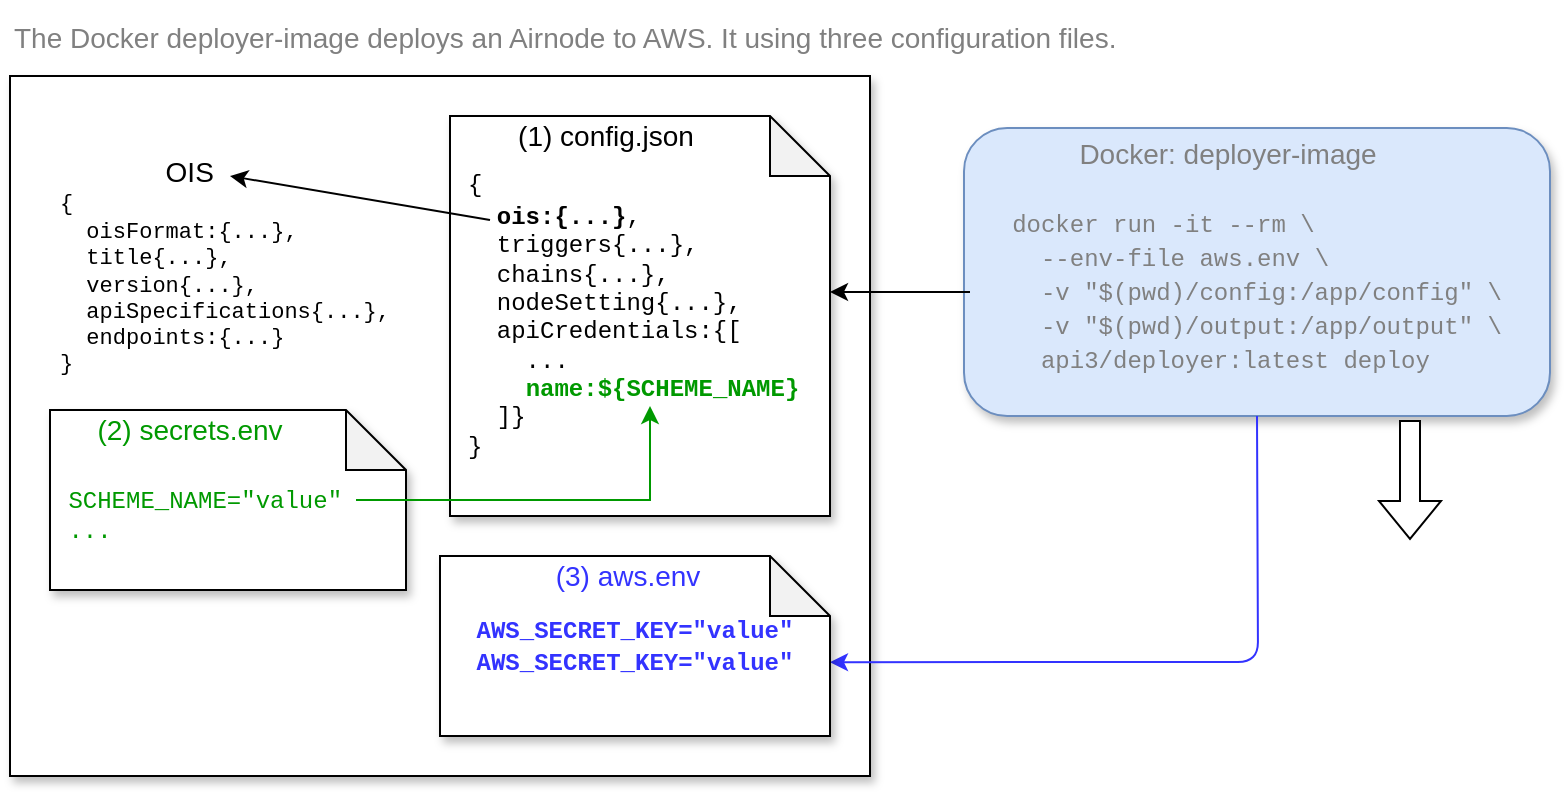 <mxfile version="15.4.0" type="device"><diagram id="KqCbAj8WYDItrb-iW1Fc" name="Page-1"><mxGraphModel dx="1106" dy="860" grid="1" gridSize="10" guides="1" tooltips="1" connect="1" arrows="1" fold="1" page="1" pageScale="1" pageWidth="850" pageHeight="1100" math="0" shadow="0"><root><mxCell id="0"/><mxCell id="1" parent="0"/><mxCell id="yJ9cbEdWgOhvauyDXNFd-12" value="" style="rounded=1;whiteSpace=wrap;html=1;fontSize=11;align=left;fillColor=#dae8fc;strokeColor=#6c8ebf;shadow=1;" parent="1" vertex="1"><mxGeometry x="487" y="60" width="293" height="144" as="geometry"/></mxCell><mxCell id="yJ9cbEdWgOhvauyDXNFd-3" value="" style="rounded=0;whiteSpace=wrap;html=1;shadow=1;" parent="1" vertex="1"><mxGeometry x="10" y="34" width="430" height="350" as="geometry"/></mxCell><mxCell id="OE26p1NcLeRtXoR-TuRI-2" value="" style="shape=note;whiteSpace=wrap;html=1;backgroundOutline=1;darkOpacity=0.05;shadow=1;" parent="1" vertex="1"><mxGeometry x="230" y="54" width="190" height="200" as="geometry"/></mxCell><mxCell id="OE26p1NcLeRtXoR-TuRI-3" value="&lt;font style=&quot;font-size: 14px&quot;&gt;(1) config.json&lt;/font&gt;" style="text;html=1;strokeColor=none;fillColor=none;align=center;verticalAlign=middle;whiteSpace=wrap;rounded=0;" parent="1" vertex="1"><mxGeometry x="258" y="54" width="100" height="20" as="geometry"/></mxCell><mxCell id="OE26p1NcLeRtXoR-TuRI-9" value="&lt;div style=&quot;font-size: 12px&quot;&gt;&lt;span style=&quot;font-family: &amp;#34;courier new&amp;#34;&quot;&gt;&lt;font style=&quot;font-size: 12px&quot;&gt;{&lt;/font&gt;&lt;/span&gt;&lt;/div&gt;&lt;div style=&quot;font-size: 12px&quot;&gt;&lt;font style=&quot;font-size: 12px&quot;&gt;&lt;span style=&quot;font-family: &amp;#34;courier new&amp;#34;&quot;&gt;&amp;nbsp; &lt;b&gt;ois:{...&lt;/b&gt;&lt;/span&gt;&lt;span style=&quot;font-family: &amp;#34;courier new&amp;#34;&quot;&gt;&lt;b&gt;}&lt;/b&gt;,&lt;/span&gt;&lt;/font&gt;&lt;/div&gt;&lt;font&gt;&lt;font face=&quot;Courier New&quot;&gt;&lt;div style=&quot;font-size: 12px&quot;&gt;&amp;nbsp; triggers{...},&lt;/div&gt;&lt;div style=&quot;font-size: 12px&quot;&gt;&amp;nbsp; chains{...},&lt;/div&gt;&lt;div style=&quot;font-size: 12px&quot;&gt;&amp;nbsp; nodeSetting{...},&lt;/div&gt;&lt;div&gt;&lt;span style=&quot;font-size: 12px&quot;&gt;&amp;nbsp;&amp;nbsp;&lt;/span&gt;&lt;font style=&quot;font-size: 12px&quot;&gt;apiCredentials&lt;/font&gt;&lt;span style=&quot;font-size: 12px&quot;&gt;:{[&lt;/span&gt;&lt;/div&gt;&lt;div style=&quot;font-size: 12px&quot;&gt;&amp;nbsp; &amp;nbsp; ...&lt;/div&gt;&lt;div style=&quot;font-size: 12px&quot;&gt;&amp;nbsp; &amp;nbsp; &lt;font color=&quot;#009900&quot; style=&quot;font-size: 12px&quot;&gt;&lt;b&gt;name:${&lt;/b&gt;&lt;/font&gt;&lt;font color=&quot;#009900&quot; style=&quot;font-size: 12px&quot;&gt;&lt;span style=&quot;background-color: transparent&quot;&gt;&lt;b&gt;SCHEME_NAME&lt;/b&gt;&lt;/span&gt;&lt;span style=&quot;font-weight: bold&quot;&gt;}&lt;/span&gt;&lt;/font&gt;&lt;/div&gt;&lt;/font&gt;&lt;font style=&quot;font-size: 12px&quot; face=&quot;Courier New&quot;&gt;&lt;div&gt;&amp;nbsp; ]}&amp;nbsp; &amp;nbsp;&lt;/div&gt;&lt;div&gt;}&lt;/div&gt;&lt;div&gt;&lt;br&gt;&lt;/div&gt;&lt;/font&gt;&lt;/font&gt;" style="text;html=1;strokeColor=none;fillColor=none;align=left;verticalAlign=middle;whiteSpace=wrap;rounded=0;shadow=1;fontSize=11;" parent="1" vertex="1"><mxGeometry x="237" y="74" width="171" height="174.5" as="geometry"/></mxCell><mxCell id="OE26p1NcLeRtXoR-TuRI-11" value="&lt;div&gt;&lt;span&gt;&lt;font face=&quot;Courier New&quot;&gt;&lt;br&gt;&lt;/font&gt;&lt;/span&gt;&lt;/div&gt;&lt;div&gt;&lt;span&gt;&lt;font face=&quot;Courier New&quot;&gt;&amp;nbsp;SCHEME_NAME=&quot;value&quot;&lt;/font&gt;&lt;/span&gt;&lt;/div&gt;&lt;div&gt;&lt;font face=&quot;Courier New&quot;&gt;&amp;nbsp;...&lt;/font&gt;&lt;/div&gt;" style="shape=note;whiteSpace=wrap;html=1;backgroundOutline=1;darkOpacity=0.05;shadow=1;fontColor=#009900;align=left;" parent="1" vertex="1"><mxGeometry x="30" y="201" width="178" height="90" as="geometry"/></mxCell><mxCell id="yJ9cbEdWgOhvauyDXNFd-6" value="&lt;pre class=&quot;language-sh&quot; style=&quot;font-family: &amp;#34;consolas&amp;#34; , &amp;#34;monaco&amp;#34; , &amp;#34;andale mono&amp;#34; , &amp;#34;ubuntu mono&amp;#34; , monospace ; text-align: left ; word-break: normal ; overflow-wrap: normal ; line-height: 1.4 ; padding: 1.25rem 1.5rem 1.25rem 4.5rem ; margin-top: 0.85rem ; margin-bottom: 0.85rem ; overflow: auto ; border-radius: 6px ; position: relative ; z-index: 1 ; vertical-align: middle ; font-size: 12px&quot;&gt;&lt;div style=&quot;font-family: &amp;#34;menlo&amp;#34; , &amp;#34;monaco&amp;#34; , &amp;#34;courier new&amp;#34; , monospace ; line-height: 17px&quot;&gt;&lt;div&gt;&lt;font color=&quot;#808080&quot;&gt;docker run -it --rm \&lt;/font&gt;&lt;/div&gt;&lt;div&gt;&lt;font color=&quot;#808080&quot;&gt;  --env-file &lt;font style=&quot;font-size: 12px&quot;&gt;aws&lt;/font&gt;.env \&lt;/font&gt;&lt;/div&gt;&lt;div&gt;&lt;font color=&quot;#808080&quot;&gt;  -v &quot;$(pwd)/config:/app/config&quot; \&lt;/font&gt;&lt;/div&gt;&lt;div&gt;&lt;font color=&quot;#808080&quot;&gt;  -v &quot;$(pwd)/output:/app/output&quot; \&lt;/font&gt;&lt;/div&gt;&lt;div&gt;&lt;font color=&quot;#808080&quot;&gt;  api3/deployer:latest deploy&lt;/font&gt;&lt;/div&gt;&lt;/div&gt;&lt;/pre&gt;" style="text;html=1;strokeColor=none;fillColor=none;align=center;verticalAlign=middle;whiteSpace=wrap;rounded=0;fontSize=11;shadow=1;" parent="1" vertex="1"><mxGeometry x="490" y="82.5" width="239" height="120" as="geometry"/></mxCell><mxCell id="OE26p1NcLeRtXoR-TuRI-8" value="&lt;font style=&quot;font-size: 14px&quot;&gt;(2) secrets.env&lt;/font&gt;" style="text;html=1;strokeColor=none;fillColor=none;align=center;verticalAlign=middle;whiteSpace=wrap;rounded=0;fontColor=#009900;" parent="1" vertex="1"><mxGeometry x="50" y="201" width="100" height="20" as="geometry"/></mxCell><mxCell id="yJ9cbEdWgOhvauyDXNFd-22" value="&lt;font style=&quot;font-size: 14px&quot; color=&quot;#808080&quot;&gt;Docker: deployer-image&lt;/font&gt;" style="text;html=1;strokeColor=none;fillColor=none;align=center;verticalAlign=middle;whiteSpace=wrap;rounded=0;shadow=1;fontSize=11;fontColor=#009900;" parent="1" vertex="1"><mxGeometry x="509" y="62.5" width="220" height="20" as="geometry"/></mxCell><mxCell id="yJ9cbEdWgOhvauyDXNFd-23" value="" style="endArrow=none;html=1;fontSize=11;fontColor=#009900;entryX=0.5;entryY=1;entryDx=0;entryDy=0;strokeColor=#3333FF;startArrow=classic;startFill=1;endFill=0;exitX=1;exitY=0.59;exitDx=0;exitDy=0;exitPerimeter=0;" parent="1" source="JEKHiUHxp0Lh8Hf3pI-w-1" target="yJ9cbEdWgOhvauyDXNFd-12" edge="1"><mxGeometry width="50" height="50" relative="1" as="geometry"><mxPoint x="500" y="294" as="sourcePoint"/><mxPoint x="580" y="264" as="targetPoint"/><Array as="points"><mxPoint x="634" y="327"/></Array></mxGeometry></mxCell><mxCell id="JEKHiUHxp0Lh8Hf3pI-w-1" value="&lt;div&gt;&lt;div style=&quot;text-align: left&quot;&gt;&lt;font color=&quot;#3333ff&quot;&gt;&lt;b style=&quot;font-family: &amp;#34;courier new&amp;#34;&quot;&gt;AWS_SECRET_KEY=&quot;value&quot;&lt;/b&gt;&lt;br&gt;&lt;/font&gt;&lt;/div&gt;&lt;/div&gt;&lt;div style=&quot;text-align: left&quot;&gt;&lt;b style=&quot;font-family: &amp;#34;courier new&amp;#34;&quot;&gt;&lt;font color=&quot;#3333ff&quot;&gt;AWS_SECRET_KEY=&quot;value&quot;&lt;/font&gt;&lt;/b&gt;&lt;br&gt;&lt;/div&gt;" style="shape=note;whiteSpace=wrap;html=1;backgroundOutline=1;darkOpacity=0.05;shadow=1;" parent="1" vertex="1"><mxGeometry x="225" y="274" width="195" height="90" as="geometry"/></mxCell><mxCell id="JEKHiUHxp0Lh8Hf3pI-w-2" value="&lt;font style=&quot;font-size: 14px&quot; color=&quot;#3333ff&quot;&gt;(3) aws.env&lt;/font&gt;" style="text;html=1;strokeColor=none;fillColor=none;align=center;verticalAlign=middle;whiteSpace=wrap;rounded=0;" parent="1" vertex="1"><mxGeometry x="269" y="274" width="100" height="20" as="geometry"/></mxCell><mxCell id="JEKHiUHxp0Lh8Hf3pI-w-4" value="&lt;div style=&quot;text-align: left ; font-size: 14px&quot;&gt;&lt;span style=&quot;font-size: 11px ; font-family: &amp;#34;courier new&amp;#34;&quot;&gt;&amp;nbsp; &amp;nbsp; &amp;nbsp; &amp;nbsp; &lt;/span&gt;&lt;span&gt;OIS&lt;/span&gt;&lt;/div&gt;&lt;div style=&quot;font-size: 11px ; text-align: left&quot;&gt;&lt;span style=&quot;font-family: &amp;#34;courier new&amp;#34;&quot;&gt;{&lt;/span&gt;&lt;/div&gt;&lt;div style=&quot;font-size: 11px ; text-align: left&quot;&gt;&lt;span style=&quot;font-family: &amp;#34;courier new&amp;#34;&quot;&gt;&amp;nbsp; oisFormat:{...},&lt;/span&gt;&lt;/div&gt;&lt;font face=&quot;Courier New&quot; style=&quot;font-size: 11px ; text-align: left&quot;&gt;&lt;div&gt;&amp;nbsp; title{...},&lt;/div&gt;&lt;div&gt;&amp;nbsp; version{...},&lt;/div&gt;&lt;div&gt;&amp;nbsp; apiSpecifications{...},&lt;/div&gt;&lt;div&gt;&amp;nbsp; endpoints:{...}&lt;/div&gt;&lt;div&gt;}&lt;/div&gt;&lt;/font&gt;" style="text;html=1;strokeColor=none;fillColor=none;align=center;verticalAlign=middle;whiteSpace=wrap;rounded=0;shadow=1;sketch=0;" parent="1" vertex="1"><mxGeometry x="30" y="74" width="175" height="110" as="geometry"/></mxCell><mxCell id="yJ9cbEdWgOhvauyDXNFd-14" value="" style="endArrow=classic;html=1;fontSize=11;fontColor=#009900;strokeColor=#000000;" parent="1" edge="1"><mxGeometry width="50" height="50" relative="1" as="geometry"><mxPoint x="250" y="106" as="sourcePoint"/><mxPoint x="120" y="84" as="targetPoint"/></mxGeometry></mxCell><mxCell id="JEKHiUHxp0Lh8Hf3pI-w-5" value="" style="endArrow=classic;html=1;rounded=0;edgeStyle=orthogonalEdgeStyle;strokeColor=#009900;" parent="1" edge="1"><mxGeometry width="50" height="50" relative="1" as="geometry"><mxPoint x="183" y="246" as="sourcePoint"/><mxPoint x="330" y="199" as="targetPoint"/><Array as="points"><mxPoint x="330" y="246"/><mxPoint x="330" y="199"/></Array></mxGeometry></mxCell><mxCell id="JEKHiUHxp0Lh8Hf3pI-w-17" value="" style="endArrow=classic;html=1;rounded=0;fontColor=#000000;strokeColor=#000000;strokeWidth=1;fillColor=#FFFFFF;gradientColor=#ffffff;gradientDirection=west;edgeStyle=orthogonalEdgeStyle;" parent="1" edge="1"><mxGeometry width="50" height="50" relative="1" as="geometry"><mxPoint x="490" y="142" as="sourcePoint"/><mxPoint x="420" y="142" as="targetPoint"/></mxGeometry></mxCell><mxCell id="JEKHiUHxp0Lh8Hf3pI-w-20" value="" style="shape=image;verticalLabelPosition=bottom;labelBackgroundColor=#ffffff;verticalAlign=top;aspect=fixed;imageAspect=0;image=https://miro.medium.com/max/400/1*vfjYLDoXNs9OAdS_bk23RQ.png;" parent="1" vertex="1"><mxGeometry x="660" y="252" width="100" height="75" as="geometry"/></mxCell><mxCell id="JEKHiUHxp0Lh8Hf3pI-w-21" value="" style="shape=flexArrow;endArrow=classic;html=1;rounded=0;fontColor=#000000;strokeColor=#000000;strokeWidth=1;fillColor=#FFFFFF;gradientColor=#ffffff;gradientDirection=west;edgeStyle=orthogonalEdgeStyle;" parent="1" edge="1"><mxGeometry width="50" height="50" relative="1" as="geometry"><mxPoint x="710" y="206" as="sourcePoint"/><mxPoint x="710" y="266" as="targetPoint"/></mxGeometry></mxCell><mxCell id="JEKHiUHxp0Lh8Hf3pI-w-22" value="&lt;span style=&quot;color: rgb(128, 128, 128); font-size: 14px;&quot;&gt;The Docker deployer-image deploys an Airnode to AWS. It using three configuration files.&lt;/span&gt;" style="text;html=1;strokeColor=none;fillColor=none;align=left;verticalAlign=middle;whiteSpace=wrap;rounded=0;shadow=1;sketch=0;fontColor=#000000;" parent="1" vertex="1"><mxGeometry x="10" width="660" height="30" as="geometry"/></mxCell></root></mxGraphModel></diagram></mxfile>
